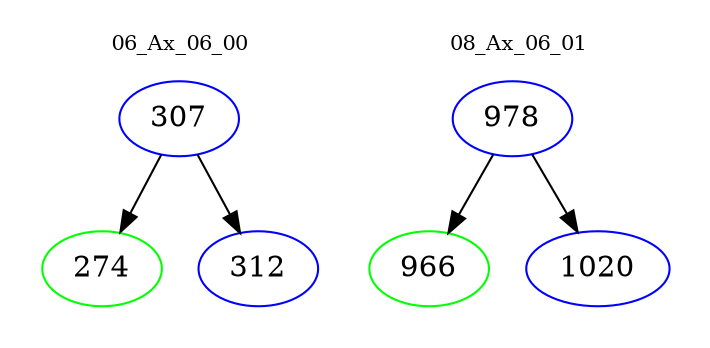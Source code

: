 digraph{
subgraph cluster_0 {
color = white
label = "06_Ax_06_00";
fontsize=10;
T0_307 [label="307", color="blue"]
T0_307 -> T0_274 [color="black"]
T0_274 [label="274", color="green"]
T0_307 -> T0_312 [color="black"]
T0_312 [label="312", color="blue"]
}
subgraph cluster_1 {
color = white
label = "08_Ax_06_01";
fontsize=10;
T1_978 [label="978", color="blue"]
T1_978 -> T1_966 [color="black"]
T1_966 [label="966", color="green"]
T1_978 -> T1_1020 [color="black"]
T1_1020 [label="1020", color="blue"]
}
}
